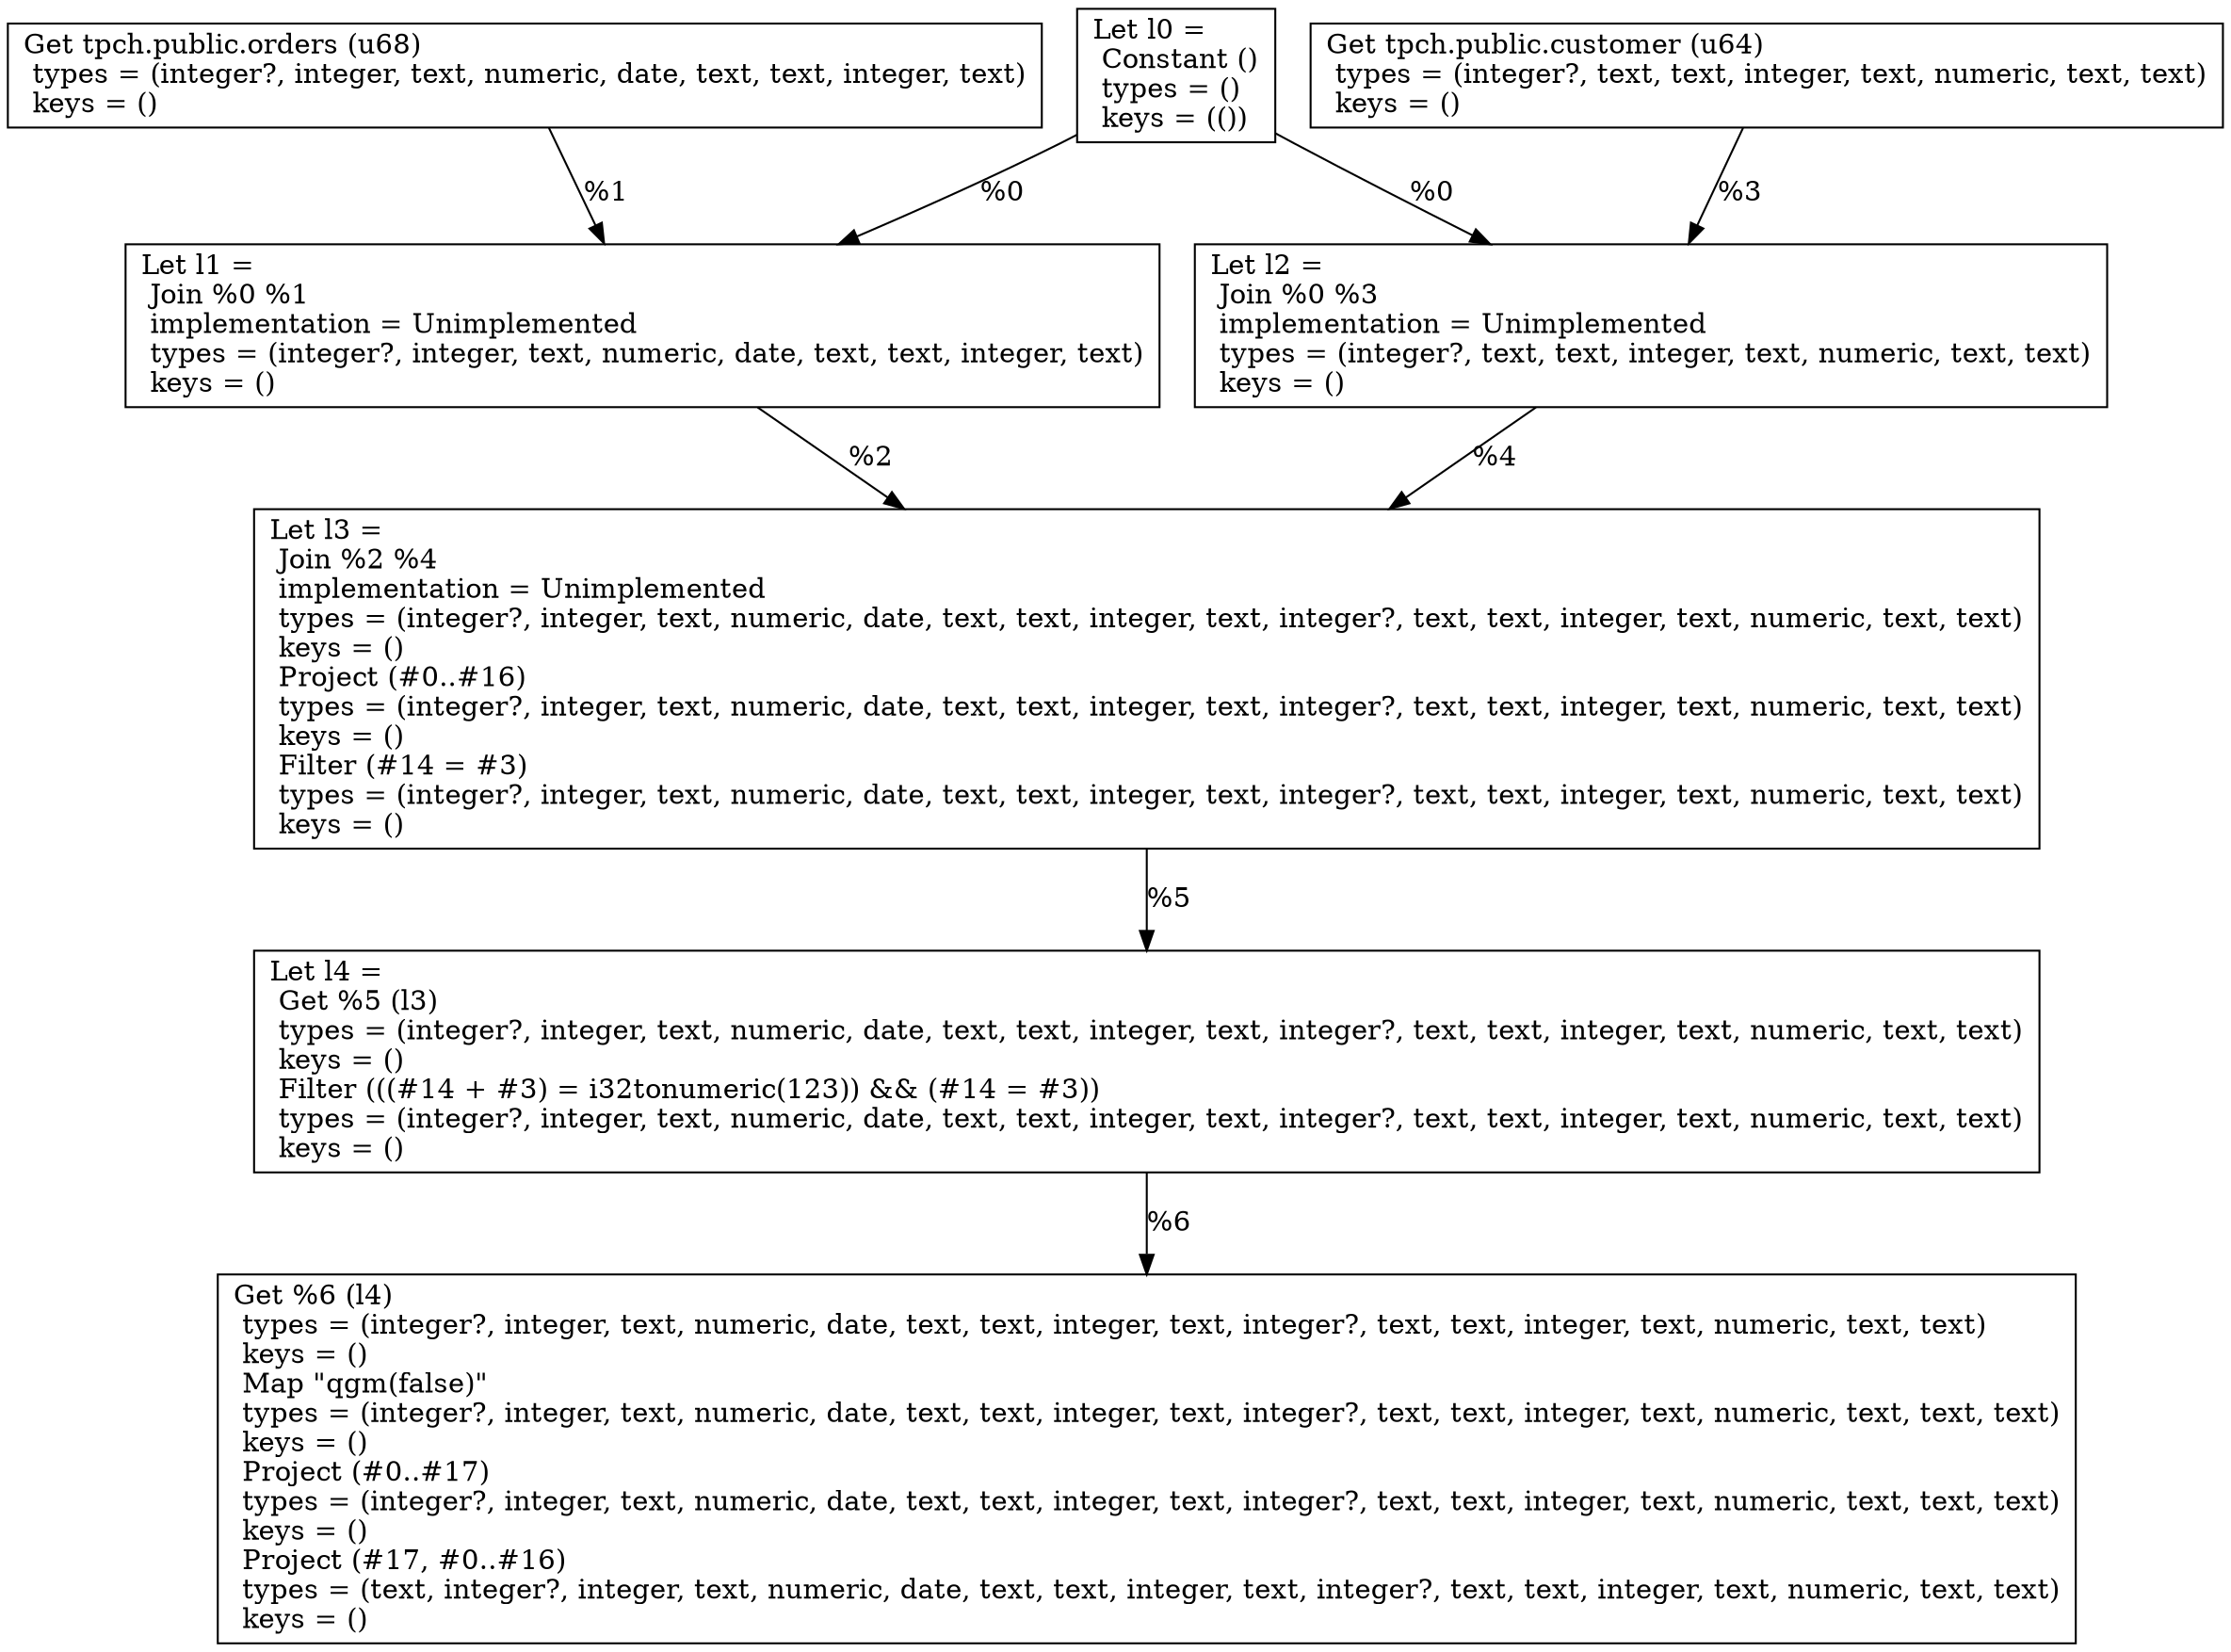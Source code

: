 digraph G {
    node0 [shape = record, label="Let l0 =\l Constant ()\l  types = ()\l  keys = (())\l"]
    node1 [shape = record, label=" Get tpch.public.orders (u68)\l  types = (integer?, integer, text, numeric, date, text, text, integer, text)\l  keys = ()\l"]
    node2 [shape = record, label="Let l1 =\l Join %0 %1\l  implementation = Unimplemented\l  types = (integer?, integer, text, numeric, date, text, text, integer, text)\l  keys = ()\l"]
    node3 [shape = record, label=" Get tpch.public.customer (u64)\l  types = (integer?, text, text, integer, text, numeric, text, text)\l  keys = ()\l"]
    node4 [shape = record, label="Let l2 =\l Join %0 %3\l  implementation = Unimplemented\l  types = (integer?, text, text, integer, text, numeric, text, text)\l  keys = ()\l"]
    node5 [shape = record, label="Let l3 =\l Join %2 %4\l  implementation = Unimplemented\l  types = (integer?, integer, text, numeric, date, text, text, integer, text, integer?, text, text, integer, text, numeric, text, text)\l  keys = ()\l Project (#0..#16)\l  types = (integer?, integer, text, numeric, date, text, text, integer, text, integer?, text, text, integer, text, numeric, text, text)\l  keys = ()\l Filter (#14 = #3)\l  types = (integer?, integer, text, numeric, date, text, text, integer, text, integer?, text, text, integer, text, numeric, text, text)\l  keys = ()\l"]
    node6 [shape = record, label="Let l4 =\l Get %5 (l3)\l  types = (integer?, integer, text, numeric, date, text, text, integer, text, integer?, text, text, integer, text, numeric, text, text)\l  keys = ()\l Filter (((#14 + #3) = i32tonumeric(123)) && (#14 = #3))\l  types = (integer?, integer, text, numeric, date, text, text, integer, text, integer?, text, text, integer, text, numeric, text, text)\l  keys = ()\l"]
    node7 [shape = record, label=" Get %6 (l4)\l  types = (integer?, integer, text, numeric, date, text, text, integer, text, integer?, text, text, integer, text, numeric, text, text)\l  keys = ()\l Map \"qgm(false)\"\l  types = (integer?, integer, text, numeric, date, text, text, integer, text, integer?, text, text, integer, text, numeric, text, text, text)\l  keys = ()\l Project (#0..#17)\l  types = (integer?, integer, text, numeric, date, text, text, integer, text, integer?, text, text, integer, text, numeric, text, text, text)\l  keys = ()\l Project (#17, #0..#16)\l  types = (text, integer?, integer, text, numeric, date, text, text, integer, text, integer?, text, text, integer, text, numeric, text, text)\l  keys = ()\l"]
    node5 -> node6 [label = "%5\l"]
    node2 -> node5 [label = "%2\l"]
    node4 -> node5 [label = "%4\l"]
    node0 -> node4 [label = "%0\l"]
    node0 -> node2 [label = "%0\l"]
    node1 -> node2 [label = "%1\l"]
    node6 -> node7 [label = "%6\l"]
    node3 -> node4 [label = "%3\l"]
}
